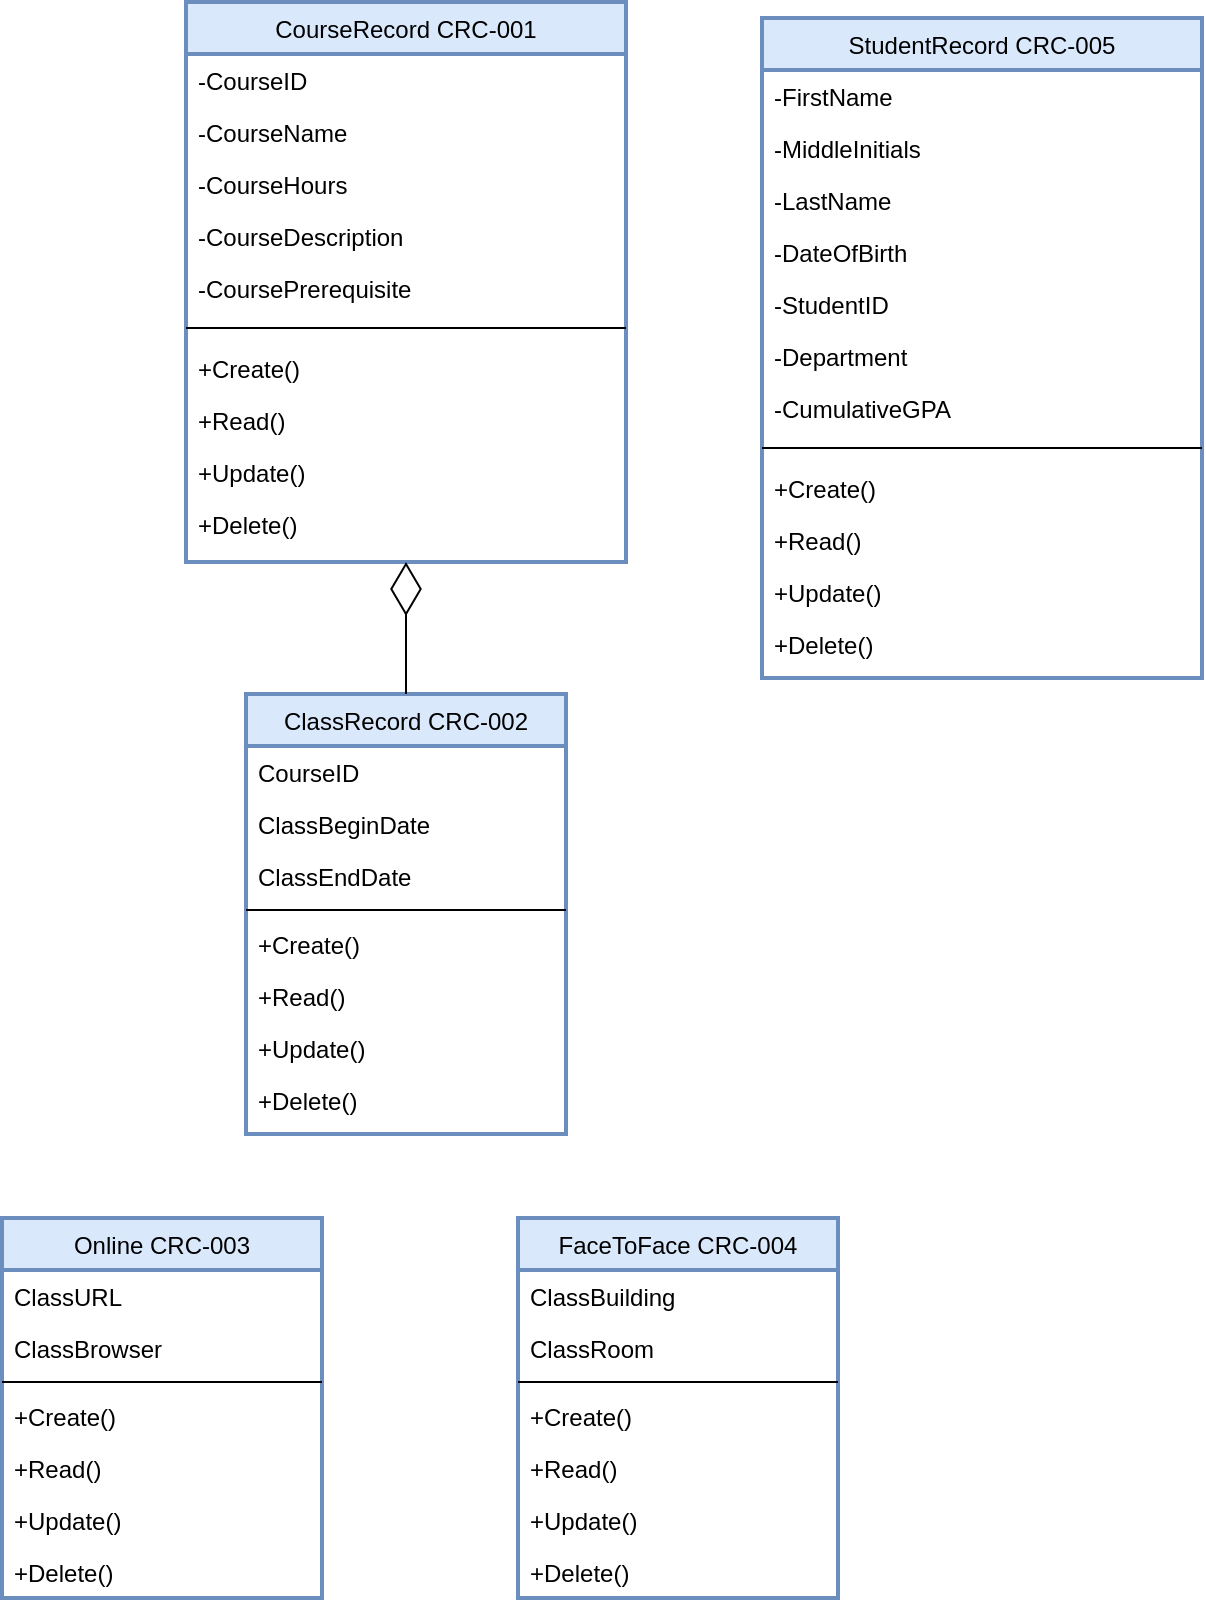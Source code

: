 <mxfile version="13.10.4" type="github">
  <diagram id="C5RBs43oDa-KdzZeNtuy" name="Page-1">
    <mxGraphModel dx="827" dy="512" grid="0" gridSize="10" guides="1" tooltips="1" connect="1" arrows="1" fold="1" page="0" pageScale="1" pageWidth="583" pageHeight="827" math="0" shadow="0">
      <root>
        <mxCell id="WIyWlLk6GJQsqaUBKTNV-0" />
        <mxCell id="WIyWlLk6GJQsqaUBKTNV-1" parent="WIyWlLk6GJQsqaUBKTNV-0" />
        <mxCell id="mDZFszzArQVCt0ObkEAF-0" value="ClassRecord CRC-002" style="swimlane;fontStyle=0;align=center;verticalAlign=top;childLayout=stackLayout;horizontal=1;startSize=26;horizontalStack=0;resizeParent=1;resizeLast=0;collapsible=1;marginBottom=0;rounded=0;shadow=0;strokeWidth=2;fillColor=#dae8fc;strokeColor=#6c8ebf;" vertex="1" parent="WIyWlLk6GJQsqaUBKTNV-1">
          <mxGeometry x="212" y="908" width="160" height="220" as="geometry">
            <mxRectangle x="230" y="140" width="160" height="26" as="alternateBounds" />
          </mxGeometry>
        </mxCell>
        <mxCell id="mDZFszzArQVCt0ObkEAF-1" value="CourseID" style="text;align=left;verticalAlign=top;spacingLeft=4;spacingRight=4;overflow=hidden;rotatable=0;points=[[0,0.5],[1,0.5]];portConstraint=eastwest;" vertex="1" parent="mDZFszzArQVCt0ObkEAF-0">
          <mxGeometry y="26" width="160" height="26" as="geometry" />
        </mxCell>
        <mxCell id="mDZFszzArQVCt0ObkEAF-2" value="ClassBeginDate" style="text;align=left;verticalAlign=top;spacingLeft=4;spacingRight=4;overflow=hidden;rotatable=0;points=[[0,0.5],[1,0.5]];portConstraint=eastwest;rounded=0;shadow=0;html=0;" vertex="1" parent="mDZFszzArQVCt0ObkEAF-0">
          <mxGeometry y="52" width="160" height="26" as="geometry" />
        </mxCell>
        <mxCell id="mDZFszzArQVCt0ObkEAF-3" value="ClassEndDate" style="text;align=left;verticalAlign=top;spacingLeft=4;spacingRight=4;overflow=hidden;rotatable=0;points=[[0,0.5],[1,0.5]];portConstraint=eastwest;rounded=0;shadow=0;html=0;" vertex="1" parent="mDZFszzArQVCt0ObkEAF-0">
          <mxGeometry y="78" width="160" height="26" as="geometry" />
        </mxCell>
        <mxCell id="mDZFszzArQVCt0ObkEAF-4" value="" style="line;html=1;strokeWidth=1;align=left;verticalAlign=middle;spacingTop=-1;spacingLeft=3;spacingRight=3;rotatable=0;labelPosition=right;points=[];portConstraint=eastwest;" vertex="1" parent="mDZFszzArQVCt0ObkEAF-0">
          <mxGeometry y="104" width="160" height="8" as="geometry" />
        </mxCell>
        <mxCell id="mDZFszzArQVCt0ObkEAF-5" value="+Create()" style="text;align=left;verticalAlign=top;spacingLeft=4;spacingRight=4;overflow=hidden;rotatable=0;points=[[0,0.5],[1,0.5]];portConstraint=eastwest;" vertex="1" parent="mDZFszzArQVCt0ObkEAF-0">
          <mxGeometry y="112" width="160" height="26" as="geometry" />
        </mxCell>
        <mxCell id="mDZFszzArQVCt0ObkEAF-50" value="+Read()" style="text;align=left;verticalAlign=top;spacingLeft=4;spacingRight=4;overflow=hidden;rotatable=0;points=[[0,0.5],[1,0.5]];portConstraint=eastwest;" vertex="1" parent="mDZFszzArQVCt0ObkEAF-0">
          <mxGeometry y="138" width="160" height="26" as="geometry" />
        </mxCell>
        <mxCell id="mDZFszzArQVCt0ObkEAF-30" value="+Update()" style="text;align=left;verticalAlign=top;spacingLeft=4;spacingRight=4;overflow=hidden;rotatable=0;points=[[0,0.5],[1,0.5]];portConstraint=eastwest;" vertex="1" parent="mDZFszzArQVCt0ObkEAF-0">
          <mxGeometry y="164" width="160" height="26" as="geometry" />
        </mxCell>
        <mxCell id="mDZFszzArQVCt0ObkEAF-31" value="+Delete()" style="text;align=left;verticalAlign=top;spacingLeft=4;spacingRight=4;overflow=hidden;rotatable=0;points=[[0,0.5],[1,0.5]];portConstraint=eastwest;" vertex="1" parent="mDZFszzArQVCt0ObkEAF-0">
          <mxGeometry y="190" width="160" height="26" as="geometry" />
        </mxCell>
        <mxCell id="mDZFszzArQVCt0ObkEAF-6" value="CourseRecord CRC-001" style="swimlane;fontStyle=0;align=center;verticalAlign=top;childLayout=stackLayout;horizontal=1;startSize=26;horizontalStack=0;resizeParent=1;resizeLast=0;collapsible=1;marginBottom=0;rounded=0;shadow=0;strokeWidth=2;fillColor=#dae8fc;strokeColor=#6c8ebf;" vertex="1" parent="WIyWlLk6GJQsqaUBKTNV-1">
          <mxGeometry x="182" y="562" width="220" height="280" as="geometry">
            <mxRectangle x="230" y="140" width="160" height="26" as="alternateBounds" />
          </mxGeometry>
        </mxCell>
        <mxCell id="mDZFszzArQVCt0ObkEAF-7" value="-CourseID" style="text;align=left;verticalAlign=top;spacingLeft=4;spacingRight=4;overflow=hidden;rotatable=0;points=[[0,0.5],[1,0.5]];portConstraint=eastwest;" vertex="1" parent="mDZFszzArQVCt0ObkEAF-6">
          <mxGeometry y="26" width="220" height="26" as="geometry" />
        </mxCell>
        <mxCell id="mDZFszzArQVCt0ObkEAF-8" value="-CourseName" style="text;align=left;verticalAlign=top;spacingLeft=4;spacingRight=4;overflow=hidden;rotatable=0;points=[[0,0.5],[1,0.5]];portConstraint=eastwest;rounded=0;shadow=0;html=0;" vertex="1" parent="mDZFszzArQVCt0ObkEAF-6">
          <mxGeometry y="52" width="220" height="26" as="geometry" />
        </mxCell>
        <mxCell id="mDZFszzArQVCt0ObkEAF-9" value="-CourseHours" style="text;align=left;verticalAlign=top;spacingLeft=4;spacingRight=4;overflow=hidden;rotatable=0;points=[[0,0.5],[1,0.5]];portConstraint=eastwest;rounded=0;shadow=0;html=0;" vertex="1" parent="mDZFszzArQVCt0ObkEAF-6">
          <mxGeometry y="78" width="220" height="26" as="geometry" />
        </mxCell>
        <mxCell id="mDZFszzArQVCt0ObkEAF-24" value="-CourseDescription" style="text;align=left;verticalAlign=top;spacingLeft=4;spacingRight=4;overflow=hidden;rotatable=0;points=[[0,0.5],[1,0.5]];portConstraint=eastwest;rounded=0;shadow=0;html=0;" vertex="1" parent="mDZFszzArQVCt0ObkEAF-6">
          <mxGeometry y="104" width="220" height="26" as="geometry" />
        </mxCell>
        <mxCell id="mDZFszzArQVCt0ObkEAF-25" value="-CoursePrerequisite" style="text;align=left;verticalAlign=top;spacingLeft=4;spacingRight=4;overflow=hidden;rotatable=0;points=[[0,0.5],[1,0.5]];portConstraint=eastwest;rounded=0;shadow=0;html=0;" vertex="1" parent="mDZFszzArQVCt0ObkEAF-6">
          <mxGeometry y="130" width="220" height="26" as="geometry" />
        </mxCell>
        <mxCell id="mDZFszzArQVCt0ObkEAF-10" value="" style="line;html=1;strokeWidth=1;align=left;verticalAlign=middle;spacingTop=-1;spacingLeft=3;spacingRight=3;rotatable=0;labelPosition=right;points=[];portConstraint=eastwest;" vertex="1" parent="mDZFszzArQVCt0ObkEAF-6">
          <mxGeometry y="156" width="220" height="14" as="geometry" />
        </mxCell>
        <mxCell id="mDZFszzArQVCt0ObkEAF-11" value="+Create()" style="text;align=left;verticalAlign=top;spacingLeft=4;spacingRight=4;overflow=hidden;rotatable=0;points=[[0,0.5],[1,0.5]];portConstraint=eastwest;" vertex="1" parent="mDZFszzArQVCt0ObkEAF-6">
          <mxGeometry y="170" width="220" height="26" as="geometry" />
        </mxCell>
        <mxCell id="mDZFszzArQVCt0ObkEAF-48" value="+Read()" style="text;align=left;verticalAlign=top;spacingLeft=4;spacingRight=4;overflow=hidden;rotatable=0;points=[[0,0.5],[1,0.5]];portConstraint=eastwest;" vertex="1" parent="mDZFszzArQVCt0ObkEAF-6">
          <mxGeometry y="196" width="220" height="26" as="geometry" />
        </mxCell>
        <mxCell id="mDZFszzArQVCt0ObkEAF-27" value="+Update()" style="text;align=left;verticalAlign=top;spacingLeft=4;spacingRight=4;overflow=hidden;rotatable=0;points=[[0,0.5],[1,0.5]];portConstraint=eastwest;" vertex="1" parent="mDZFszzArQVCt0ObkEAF-6">
          <mxGeometry y="222" width="220" height="26" as="geometry" />
        </mxCell>
        <mxCell id="mDZFszzArQVCt0ObkEAF-28" value="+Delete()" style="text;align=left;verticalAlign=top;spacingLeft=4;spacingRight=4;overflow=hidden;rotatable=0;points=[[0,0.5],[1,0.5]];portConstraint=eastwest;" vertex="1" parent="mDZFszzArQVCt0ObkEAF-6">
          <mxGeometry y="248" width="220" height="26" as="geometry" />
        </mxCell>
        <mxCell id="mDZFszzArQVCt0ObkEAF-12" value="Online CRC-003" style="swimlane;fontStyle=0;align=center;verticalAlign=top;childLayout=stackLayout;horizontal=1;startSize=26;horizontalStack=0;resizeParent=1;resizeLast=0;collapsible=1;marginBottom=0;rounded=0;shadow=0;strokeWidth=2;fillColor=#dae8fc;strokeColor=#6c8ebf;" vertex="1" parent="WIyWlLk6GJQsqaUBKTNV-1">
          <mxGeometry x="90" y="1170" width="160" height="190" as="geometry">
            <mxRectangle x="230" y="140" width="160" height="26" as="alternateBounds" />
          </mxGeometry>
        </mxCell>
        <mxCell id="mDZFszzArQVCt0ObkEAF-13" value="ClassURL" style="text;align=left;verticalAlign=top;spacingLeft=4;spacingRight=4;overflow=hidden;rotatable=0;points=[[0,0.5],[1,0.5]];portConstraint=eastwest;" vertex="1" parent="mDZFszzArQVCt0ObkEAF-12">
          <mxGeometry y="26" width="160" height="26" as="geometry" />
        </mxCell>
        <mxCell id="mDZFszzArQVCt0ObkEAF-14" value="ClassBrowser" style="text;align=left;verticalAlign=top;spacingLeft=4;spacingRight=4;overflow=hidden;rotatable=0;points=[[0,0.5],[1,0.5]];portConstraint=eastwest;rounded=0;shadow=0;html=0;" vertex="1" parent="mDZFszzArQVCt0ObkEAF-12">
          <mxGeometry y="52" width="160" height="26" as="geometry" />
        </mxCell>
        <mxCell id="mDZFszzArQVCt0ObkEAF-16" value="" style="line;html=1;strokeWidth=1;align=left;verticalAlign=middle;spacingTop=-1;spacingLeft=3;spacingRight=3;rotatable=0;labelPosition=right;points=[];portConstraint=eastwest;" vertex="1" parent="mDZFszzArQVCt0ObkEAF-12">
          <mxGeometry y="78" width="160" height="8" as="geometry" />
        </mxCell>
        <mxCell id="mDZFszzArQVCt0ObkEAF-17" value="+Create()" style="text;align=left;verticalAlign=top;spacingLeft=4;spacingRight=4;overflow=hidden;rotatable=0;points=[[0,0.5],[1,0.5]];portConstraint=eastwest;" vertex="1" parent="mDZFszzArQVCt0ObkEAF-12">
          <mxGeometry y="86" width="160" height="26" as="geometry" />
        </mxCell>
        <mxCell id="mDZFszzArQVCt0ObkEAF-52" value="+Read()" style="text;align=left;verticalAlign=top;spacingLeft=4;spacingRight=4;overflow=hidden;rotatable=0;points=[[0,0.5],[1,0.5]];portConstraint=eastwest;" vertex="1" parent="mDZFszzArQVCt0ObkEAF-12">
          <mxGeometry y="112" width="160" height="26" as="geometry" />
        </mxCell>
        <mxCell id="mDZFszzArQVCt0ObkEAF-32" value="+Update()" style="text;align=left;verticalAlign=top;spacingLeft=4;spacingRight=4;overflow=hidden;rotatable=0;points=[[0,0.5],[1,0.5]];portConstraint=eastwest;" vertex="1" parent="mDZFszzArQVCt0ObkEAF-12">
          <mxGeometry y="138" width="160" height="26" as="geometry" />
        </mxCell>
        <mxCell id="mDZFszzArQVCt0ObkEAF-33" value="+Delete()" style="text;align=left;verticalAlign=top;spacingLeft=4;spacingRight=4;overflow=hidden;rotatable=0;points=[[0,0.5],[1,0.5]];portConstraint=eastwest;" vertex="1" parent="mDZFszzArQVCt0ObkEAF-12">
          <mxGeometry y="164" width="160" height="26" as="geometry" />
        </mxCell>
        <mxCell id="mDZFszzArQVCt0ObkEAF-18" value="FaceToFace CRC-004" style="swimlane;fontStyle=0;align=center;verticalAlign=top;childLayout=stackLayout;horizontal=1;startSize=26;horizontalStack=0;resizeParent=1;resizeLast=0;collapsible=1;marginBottom=0;rounded=0;shadow=0;strokeWidth=2;fillColor=#dae8fc;strokeColor=#6c8ebf;" vertex="1" parent="WIyWlLk6GJQsqaUBKTNV-1">
          <mxGeometry x="348" y="1170" width="160" height="190" as="geometry">
            <mxRectangle x="230" y="140" width="160" height="26" as="alternateBounds" />
          </mxGeometry>
        </mxCell>
        <mxCell id="mDZFszzArQVCt0ObkEAF-19" value="ClassBuilding" style="text;align=left;verticalAlign=top;spacingLeft=4;spacingRight=4;overflow=hidden;rotatable=0;points=[[0,0.5],[1,0.5]];portConstraint=eastwest;" vertex="1" parent="mDZFszzArQVCt0ObkEAF-18">
          <mxGeometry y="26" width="160" height="26" as="geometry" />
        </mxCell>
        <mxCell id="mDZFszzArQVCt0ObkEAF-20" value="ClassRoom" style="text;align=left;verticalAlign=top;spacingLeft=4;spacingRight=4;overflow=hidden;rotatable=0;points=[[0,0.5],[1,0.5]];portConstraint=eastwest;rounded=0;shadow=0;html=0;" vertex="1" parent="mDZFszzArQVCt0ObkEAF-18">
          <mxGeometry y="52" width="160" height="26" as="geometry" />
        </mxCell>
        <mxCell id="mDZFszzArQVCt0ObkEAF-22" value="" style="line;html=1;strokeWidth=1;align=left;verticalAlign=middle;spacingTop=-1;spacingLeft=3;spacingRight=3;rotatable=0;labelPosition=right;points=[];portConstraint=eastwest;" vertex="1" parent="mDZFszzArQVCt0ObkEAF-18">
          <mxGeometry y="78" width="160" height="8" as="geometry" />
        </mxCell>
        <mxCell id="mDZFszzArQVCt0ObkEAF-23" value="+Create()" style="text;align=left;verticalAlign=top;spacingLeft=4;spacingRight=4;overflow=hidden;rotatable=0;points=[[0,0.5],[1,0.5]];portConstraint=eastwest;" vertex="1" parent="mDZFszzArQVCt0ObkEAF-18">
          <mxGeometry y="86" width="160" height="26" as="geometry" />
        </mxCell>
        <mxCell id="mDZFszzArQVCt0ObkEAF-51" value="+Read()" style="text;align=left;verticalAlign=top;spacingLeft=4;spacingRight=4;overflow=hidden;rotatable=0;points=[[0,0.5],[1,0.5]];portConstraint=eastwest;" vertex="1" parent="mDZFszzArQVCt0ObkEAF-18">
          <mxGeometry y="112" width="160" height="26" as="geometry" />
        </mxCell>
        <mxCell id="mDZFszzArQVCt0ObkEAF-34" value="+Update()" style="text;align=left;verticalAlign=top;spacingLeft=4;spacingRight=4;overflow=hidden;rotatable=0;points=[[0,0.5],[1,0.5]];portConstraint=eastwest;" vertex="1" parent="mDZFszzArQVCt0ObkEAF-18">
          <mxGeometry y="138" width="160" height="26" as="geometry" />
        </mxCell>
        <mxCell id="mDZFszzArQVCt0ObkEAF-35" value="+Delete()" style="text;align=left;verticalAlign=top;spacingLeft=4;spacingRight=4;overflow=hidden;rotatable=0;points=[[0,0.5],[1,0.5]];portConstraint=eastwest;" vertex="1" parent="mDZFszzArQVCt0ObkEAF-18">
          <mxGeometry y="164" width="160" height="26" as="geometry" />
        </mxCell>
        <mxCell id="mDZFszzArQVCt0ObkEAF-36" value="StudentRecord CRC-005" style="swimlane;fontStyle=0;align=center;verticalAlign=top;childLayout=stackLayout;horizontal=1;startSize=26;horizontalStack=0;resizeParent=1;resizeLast=0;collapsible=1;marginBottom=0;rounded=0;shadow=0;strokeWidth=2;fillColor=#dae8fc;strokeColor=#6c8ebf;" vertex="1" parent="WIyWlLk6GJQsqaUBKTNV-1">
          <mxGeometry x="470" y="570" width="220" height="330" as="geometry">
            <mxRectangle x="230" y="140" width="160" height="26" as="alternateBounds" />
          </mxGeometry>
        </mxCell>
        <mxCell id="mDZFszzArQVCt0ObkEAF-37" value="-FirstName" style="text;align=left;verticalAlign=top;spacingLeft=4;spacingRight=4;overflow=hidden;rotatable=0;points=[[0,0.5],[1,0.5]];portConstraint=eastwest;" vertex="1" parent="mDZFszzArQVCt0ObkEAF-36">
          <mxGeometry y="26" width="220" height="26" as="geometry" />
        </mxCell>
        <mxCell id="mDZFszzArQVCt0ObkEAF-38" value="-MiddleInitials" style="text;align=left;verticalAlign=top;spacingLeft=4;spacingRight=4;overflow=hidden;rotatable=0;points=[[0,0.5],[1,0.5]];portConstraint=eastwest;rounded=0;shadow=0;html=0;" vertex="1" parent="mDZFszzArQVCt0ObkEAF-36">
          <mxGeometry y="52" width="220" height="26" as="geometry" />
        </mxCell>
        <mxCell id="mDZFszzArQVCt0ObkEAF-39" value="-LastName" style="text;align=left;verticalAlign=top;spacingLeft=4;spacingRight=4;overflow=hidden;rotatable=0;points=[[0,0.5],[1,0.5]];portConstraint=eastwest;rounded=0;shadow=0;html=0;" vertex="1" parent="mDZFszzArQVCt0ObkEAF-36">
          <mxGeometry y="78" width="220" height="26" as="geometry" />
        </mxCell>
        <mxCell id="mDZFszzArQVCt0ObkEAF-40" value="-DateOfBirth" style="text;align=left;verticalAlign=top;spacingLeft=4;spacingRight=4;overflow=hidden;rotatable=0;points=[[0,0.5],[1,0.5]];portConstraint=eastwest;rounded=0;shadow=0;html=0;" vertex="1" parent="mDZFszzArQVCt0ObkEAF-36">
          <mxGeometry y="104" width="220" height="26" as="geometry" />
        </mxCell>
        <mxCell id="mDZFszzArQVCt0ObkEAF-41" value="-StudentID" style="text;align=left;verticalAlign=top;spacingLeft=4;spacingRight=4;overflow=hidden;rotatable=0;points=[[0,0.5],[1,0.5]];portConstraint=eastwest;rounded=0;shadow=0;html=0;" vertex="1" parent="mDZFszzArQVCt0ObkEAF-36">
          <mxGeometry y="130" width="220" height="26" as="geometry" />
        </mxCell>
        <mxCell id="mDZFszzArQVCt0ObkEAF-43" value="-Department" style="text;align=left;verticalAlign=top;spacingLeft=4;spacingRight=4;overflow=hidden;rotatable=0;points=[[0,0.5],[1,0.5]];portConstraint=eastwest;" vertex="1" parent="mDZFszzArQVCt0ObkEAF-36">
          <mxGeometry y="156" width="220" height="26" as="geometry" />
        </mxCell>
        <mxCell id="mDZFszzArQVCt0ObkEAF-44" value="-CumulativeGPA" style="text;align=left;verticalAlign=top;spacingLeft=4;spacingRight=4;overflow=hidden;rotatable=0;points=[[0,0.5],[1,0.5]];portConstraint=eastwest;" vertex="1" parent="mDZFszzArQVCt0ObkEAF-36">
          <mxGeometry y="182" width="220" height="26" as="geometry" />
        </mxCell>
        <mxCell id="mDZFszzArQVCt0ObkEAF-42" value="" style="line;html=1;strokeWidth=1;align=left;verticalAlign=middle;spacingTop=-1;spacingLeft=3;spacingRight=3;rotatable=0;labelPosition=right;points=[];portConstraint=eastwest;" vertex="1" parent="mDZFszzArQVCt0ObkEAF-36">
          <mxGeometry y="208" width="220" height="14" as="geometry" />
        </mxCell>
        <mxCell id="mDZFszzArQVCt0ObkEAF-45" value="+Create()" style="text;align=left;verticalAlign=top;spacingLeft=4;spacingRight=4;overflow=hidden;rotatable=0;points=[[0,0.5],[1,0.5]];portConstraint=eastwest;" vertex="1" parent="mDZFszzArQVCt0ObkEAF-36">
          <mxGeometry y="222" width="220" height="26" as="geometry" />
        </mxCell>
        <mxCell id="mDZFszzArQVCt0ObkEAF-49" value="+Read()" style="text;align=left;verticalAlign=top;spacingLeft=4;spacingRight=4;overflow=hidden;rotatable=0;points=[[0,0.5],[1,0.5]];portConstraint=eastwest;" vertex="1" parent="mDZFszzArQVCt0ObkEAF-36">
          <mxGeometry y="248" width="220" height="26" as="geometry" />
        </mxCell>
        <mxCell id="mDZFszzArQVCt0ObkEAF-46" value="+Update()" style="text;align=left;verticalAlign=top;spacingLeft=4;spacingRight=4;overflow=hidden;rotatable=0;points=[[0,0.5],[1,0.5]];portConstraint=eastwest;" vertex="1" parent="mDZFszzArQVCt0ObkEAF-36">
          <mxGeometry y="274" width="220" height="26" as="geometry" />
        </mxCell>
        <mxCell id="mDZFszzArQVCt0ObkEAF-47" value="+Delete()" style="text;align=left;verticalAlign=top;spacingLeft=4;spacingRight=4;overflow=hidden;rotatable=0;points=[[0,0.5],[1,0.5]];portConstraint=eastwest;" vertex="1" parent="mDZFszzArQVCt0ObkEAF-36">
          <mxGeometry y="300" width="220" height="26" as="geometry" />
        </mxCell>
        <mxCell id="mDZFszzArQVCt0ObkEAF-53" value="" style="endArrow=diamondThin;endFill=0;endSize=24;html=1;entryX=0.5;entryY=1;entryDx=0;entryDy=0;exitX=0.5;exitY=0;exitDx=0;exitDy=0;" edge="1" parent="WIyWlLk6GJQsqaUBKTNV-1" source="mDZFszzArQVCt0ObkEAF-0" target="mDZFszzArQVCt0ObkEAF-6">
          <mxGeometry width="160" relative="1" as="geometry">
            <mxPoint x="383" y="941" as="sourcePoint" />
            <mxPoint x="543" y="941" as="targetPoint" />
          </mxGeometry>
        </mxCell>
      </root>
    </mxGraphModel>
  </diagram>
</mxfile>
